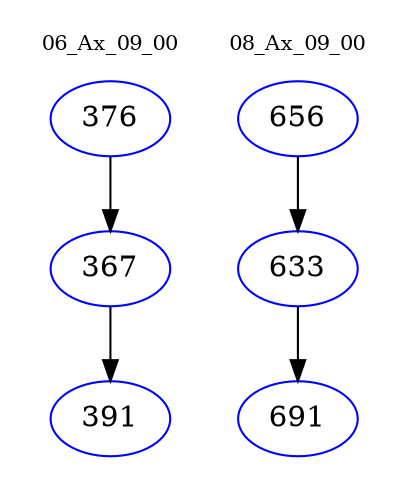 digraph{
subgraph cluster_0 {
color = white
label = "06_Ax_09_00";
fontsize=10;
T0_376 [label="376", color="blue"]
T0_376 -> T0_367 [color="black"]
T0_367 [label="367", color="blue"]
T0_367 -> T0_391 [color="black"]
T0_391 [label="391", color="blue"]
}
subgraph cluster_1 {
color = white
label = "08_Ax_09_00";
fontsize=10;
T1_656 [label="656", color="blue"]
T1_656 -> T1_633 [color="black"]
T1_633 [label="633", color="blue"]
T1_633 -> T1_691 [color="black"]
T1_691 [label="691", color="blue"]
}
}
